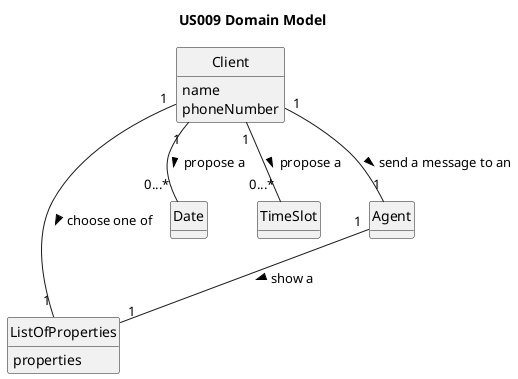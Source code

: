 @startuml
skinparam monochrome true
skinparam packageStyle rectangle
skinparam shadowing false

'left to right direction

hide circle
hide methods

title US009 Domain Model

class Client{
name
phoneNumber
}

class ListOfProperties{
properties
}

class Date{
}

class TimeSlot{
}

class Agent{
}


Client "1" -- "0...*" TimeSlot : propose a >
Client "1" -- "0...*" Date : propose a >
Client "1" -- "1" Agent : send a message to an >
Client "1" -- "1" ListOfProperties : choose one of >

Agent "1" -- "1" ListOfProperties : show a >




@enduml
